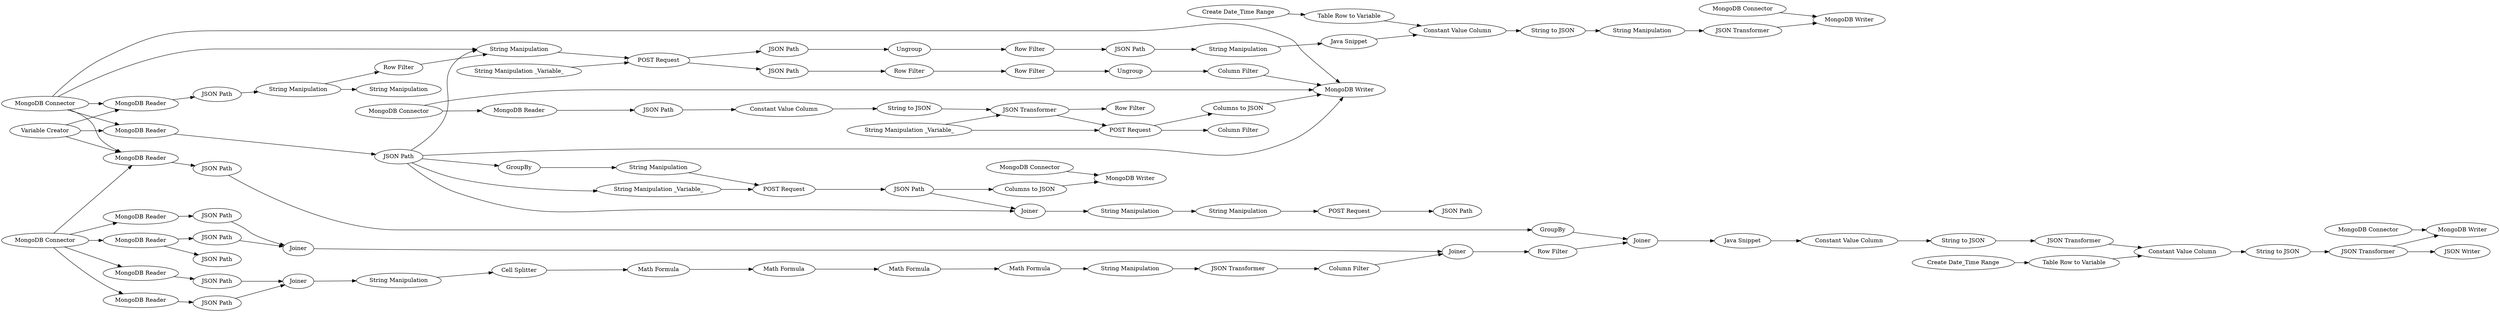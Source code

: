 digraph {
	"2857728595171480716_322" [label="JSON Transformer"]
	"5032246442860654609_346" [label="String Manipulation"]
	"220125137036401672_284" [label="String Manipulation _Variable_"]
	"2857728595171480716_288" [label="Row Filter"]
	"8282589365265448840_294" [label="MongoDB Reader"]
	"8282589365265448840_342" [label="MongoDB Connector"]
	"220125137036401672_266" [label="MongoDB Reader"]
	"8282589365265448840_337" [label="JSON Path"]
	"2857728595171480716_289" [label="MongoDB Writer"]
	"8282589365265448840_328" [label="MongoDB Writer"]
	"8528013515639429866_285" [label="JSON Path"]
	"220125137036401672_331" [label="String Manipulation"]
	"8282589365265448840_326" [label="JSON Transformer"]
	"8282589365265448840_333" [label=GroupBy]
	"5032246442860654609_348" [label="Column Filter"]
	"8282589365265448840_322" [label="JSON Transformer"]
	"2857728595171480716_285" [label="JSON Path"]
	"2857728595171480716_292" [label="Row Filter"]
	"2857728595171480716_291" [label="Column Filter"]
	"8282589365265448840_296" [label=Joiner]
	"8282589365265448840_64" [label="Java Snippet"]
	"8282589365265448840_346" [label="Row Filter"]
	"2857728595171480716_283" [label="String Manipulation _Variable_"]
	"8282589365265448840_347" [label="MongoDB Connector"]
	"5032246442860654609_342" [label="Math Formula"]
	"220125137036401672_293" [label="Columns to JSON"]
	"8282589365265448840_338" [label=Joiner]
	"2857728595171480716_320" [label="Constant Value Column"]
	"8282589365265448840_325" [label="Constant Value Column"]
	"8282589365265448840_348" [label="JSON Writer"]
	"8282589365265448840_330" [label="JSON Path"]
	"220125137036401672_264" [label="MongoDB Connector"]
	"2857728595171480716_297" [label="JSON Path"]
	"2857728595171480716_298" [label="String Manipulation"]
	"2857728595171480716_295" [label=Ungroup]
	"7091504831899770728_279" [label="POST Request"]
	"2857728595171480716_293" [label="JSON Path"]
	"7091504831899770728_308" [label="JSON Path"]
	"2857728595171480716_326" [label="MongoDB Connector"]
	"7091504831899770728_304" [label="Columns to JSON"]
	"2857728595171480716_279" [label="POST Request"]
	"220125137036401672_271" [label="POST Request"]
	"8282589365265448840_331" [label=Joiner]
	"7091504831899770728_306" [label="MongoDB Connector"]
	"8528013515639429866_279" [label="POST Request"]
	"7091504831899770728_283" [label="String Manipulation _Variable_"]
	"220125137036401672_329" [label="MongoDB Reader"]
	"5032246442860654609_347" [label="JSON Transformer"]
	"2857728595171480716_321" [label="String to JSON"]
	"5032246442860654609_344" [label="Math Formula"]
	"8282589365265448840_324" [label="Table Row to Variable"]
	"8528013515639429866_286" [label="String Manipulation"]
	"5032246442860654609_345" [label="Math Formula"]
	"7091504831899770728_309" [label="Row Filter"]
	"8282589365265448840_321" [label="String to JSON"]
	"220125137036401672_276" [label=Joiner]
	"220125137036401672_274" [label=GroupBy]
	"8282589365265448840_336" [label="MongoDB Reader"]
	"2857728595171480716_296" [label="Row Filter"]
	"2857728595171480716_325" [label="String Manipulation"]
	"220125137036401672_1" [label="Variable Creator"]
	"8282589365265448840_334" [label="MongoDB Reader"]
	"8282589365265448840_301" [label="JSON Path"]
	"220125137036401672_332" [label="Row Filter"]
	"8282589365265448840_329" [label="MongoDB Reader"]
	"220125137036401672_292" [label="MongoDB Connector"]
	"7091504831899770728_305" [label="Column Filter"]
	"5032246442860654609_341" [label="Cell Splitter"]
	"220125137036401672_275" [label="JSON Path"]
	"7091504831899770728_299" [label="JSON Transformer"]
	"8282589365265448840_327" [label="String to JSON"]
	"2857728595171480716_287" [label=Ungroup]
	"8282589365265448840_323" [label="Create Date_Time Range"]
	"7091504831899770728_300" [label="String to JSON"]
	"7091504831899770728_303" [label="MongoDB Writer"]
	"2857728595171480716_324" [label="Table Row to Variable"]
	"8282589365265448840_335" [label="JSON Path"]
	"8282589365265448840_320" [label="Constant Value Column"]
	"220125137036401672_273" [label="String Manipulation"]
	"2857728595171480716_323" [label="Create Date_Time Range"]
	"8282589365265448840_295" [label="JSON Path"]
	"8282589365265448840_302" [label=Joiner]
	"220125137036401672_269" [label="JSON Path"]
	"8282589365265448840_299" [label="JSON Path"]
	"7091504831899770728_298" [label="Constant Value Column"]
	"220125137036401672_333" [label="String Manipulation"]
	"5032246442860654609_340" [label="String Manipulation"]
	"2857728595171480716_280" [label="String Manipulation"]
	"220125137036401672_330" [label="JSON Path"]
	"7091504831899770728_307" [label="MongoDB Reader"]
	"2857728595171480716_64" [label="Java Snippet"]
	"220125137036401672_291" [label="MongoDB Writer"]
	"8282589365265448840_300" [label="MongoDB Reader"]
	"8528013515639429866_280" [label="String Manipulation"]
	"5032246442860654609_343" [label="Math Formula"]
	"2857728595171480716_288" -> "2857728595171480716_287"
	"220125137036401672_329" -> "220125137036401672_330"
	"8282589365265448840_334" -> "8282589365265448840_299"
	"8282589365265448840_294" -> "8282589365265448840_295"
	"220125137036401672_1" -> "220125137036401672_266"
	"2857728595171480716_298" -> "2857728595171480716_64"
	"7091504831899770728_308" -> "7091504831899770728_298"
	"7091504831899770728_307" -> "7091504831899770728_308"
	"220125137036401672_1" -> "220125137036401672_329"
	"7091504831899770728_304" -> "7091504831899770728_303"
	"2857728595171480716_279" -> "2857728595171480716_293"
	"8282589365265448840_342" -> "8282589365265448840_336"
	"220125137036401672_331" -> "220125137036401672_332"
	"220125137036401672_269" -> "220125137036401672_284"
	"7091504831899770728_298" -> "7091504831899770728_300"
	"8282589365265448840_302" -> "8282589365265448840_346"
	"220125137036401672_275" -> "220125137036401672_276"
	"8282589365265448840_295" -> "8282589365265448840_296"
	"8282589365265448840_347" -> "8282589365265448840_328"
	"8282589365265448840_301" -> "8282589365265448840_338"
	"2857728595171480716_297" -> "2857728595171480716_298"
	"2857728595171480716_322" -> "2857728595171480716_289"
	"220125137036401672_292" -> "220125137036401672_291"
	"8282589365265448840_342" -> "8282589365265448840_329"
	"5032246442860654609_341" -> "5032246442860654609_342"
	"8282589365265448840_324" -> "8282589365265448840_320"
	"8282589365265448840_334" -> "8282589365265448840_335"
	"220125137036401672_330" -> "220125137036401672_331"
	"8282589365265448840_320" -> "8282589365265448840_321"
	"2857728595171480716_320" -> "2857728595171480716_321"
	"220125137036401672_274" -> "220125137036401672_273"
	"5032246442860654609_342" -> "5032246442860654609_343"
	"5032246442860654609_346" -> "5032246442860654609_347"
	"8282589365265448840_335" -> "8282589365265448840_296"
	"5032246442860654609_343" -> "5032246442860654609_344"
	"2857728595171480716_285" -> "2857728595171480716_292"
	"8282589365265448840_346" -> "8282589365265448840_331"
	"8528013515639429866_279" -> "8528013515639429866_285"
	"220125137036401672_264" -> "8282589365265448840_329"
	"8282589365265448840_322" -> "8282589365265448840_348"
	"2857728595171480716_323" -> "2857728595171480716_324"
	"220125137036401672_269" -> "7091504831899770728_303"
	"7091504831899770728_279" -> "7091504831899770728_304"
	"2857728595171480716_287" -> "2857728595171480716_291"
	"8282589365265448840_296" -> "8282589365265448840_302"
	"8528013515639429866_286" -> "8528013515639429866_279"
	"2857728595171480716_283" -> "2857728595171480716_279"
	"7091504831899770728_306" -> "7091504831899770728_307"
	"2857728595171480716_324" -> "2857728595171480716_320"
	"8282589365265448840_342" -> "8282589365265448840_294"
	"8282589365265448840_327" -> "8282589365265448840_326"
	"8282589365265448840_342" -> "8282589365265448840_300"
	"8282589365265448840_326" -> "8282589365265448840_320"
	"220125137036401672_269" -> "220125137036401672_274"
	"7091504831899770728_283" -> "7091504831899770728_279"
	"220125137036401672_264" -> "7091504831899770728_303"
	"5032246442860654609_340" -> "5032246442860654609_341"
	"8282589365265448840_338" -> "5032246442860654609_340"
	"2857728595171480716_292" -> "2857728595171480716_288"
	"8282589365265448840_323" -> "8282589365265448840_324"
	"220125137036401672_1" -> "8282589365265448840_329"
	"220125137036401672_293" -> "220125137036401672_291"
	"220125137036401672_331" -> "220125137036401672_333"
	"220125137036401672_273" -> "220125137036401672_271"
	"2857728595171480716_321" -> "2857728595171480716_325"
	"8282589365265448840_321" -> "8282589365265448840_322"
	"2857728595171480716_293" -> "2857728595171480716_295"
	"7091504831899770728_283" -> "7091504831899770728_299"
	"8282589365265448840_330" -> "8282589365265448840_333"
	"2857728595171480716_295" -> "2857728595171480716_296"
	"8282589365265448840_329" -> "8282589365265448840_330"
	"8282589365265448840_64" -> "8282589365265448840_325"
	"8282589365265448840_337" -> "8282589365265448840_338"
	"8282589365265448840_342" -> "8282589365265448840_334"
	"220125137036401672_276" -> "8528013515639429866_280"
	"2857728595171480716_296" -> "2857728595171480716_297"
	"220125137036401672_269" -> "2857728595171480716_280"
	"8282589365265448840_300" -> "8282589365265448840_301"
	"220125137036401672_266" -> "220125137036401672_269"
	"220125137036401672_275" -> "220125137036401672_293"
	"5032246442860654609_345" -> "5032246442860654609_346"
	"220125137036401672_332" -> "2857728595171480716_280"
	"220125137036401672_264" -> "220125137036401672_266"
	"5032246442860654609_348" -> "8282589365265448840_302"
	"7091504831899770728_306" -> "7091504831899770728_303"
	"8528013515639429866_280" -> "8528013515639429866_286"
	"220125137036401672_264" -> "220125137036401672_329"
	"7091504831899770728_300" -> "7091504831899770728_299"
	"2857728595171480716_64" -> "2857728595171480716_320"
	"7091504831899770728_279" -> "7091504831899770728_305"
	"7091504831899770728_299" -> "7091504831899770728_309"
	"2857728595171480716_291" -> "7091504831899770728_303"
	"8282589365265448840_336" -> "8282589365265448840_337"
	"220125137036401672_264" -> "2857728595171480716_280"
	"2857728595171480716_280" -> "2857728595171480716_279"
	"2857728595171480716_326" -> "2857728595171480716_289"
	"2857728595171480716_279" -> "2857728595171480716_285"
	"5032246442860654609_347" -> "5032246442860654609_348"
	"7091504831899770728_299" -> "7091504831899770728_279"
	"220125137036401672_269" -> "220125137036401672_276"
	"8282589365265448840_333" -> "8282589365265448840_331"
	"8282589365265448840_331" -> "8282589365265448840_64"
	"5032246442860654609_344" -> "5032246442860654609_345"
	"8282589365265448840_322" -> "8282589365265448840_328"
	"220125137036401672_271" -> "220125137036401672_275"
	"8282589365265448840_325" -> "8282589365265448840_327"
	"220125137036401672_284" -> "220125137036401672_271"
	"2857728595171480716_325" -> "2857728595171480716_322"
	rankdir=LR
}
